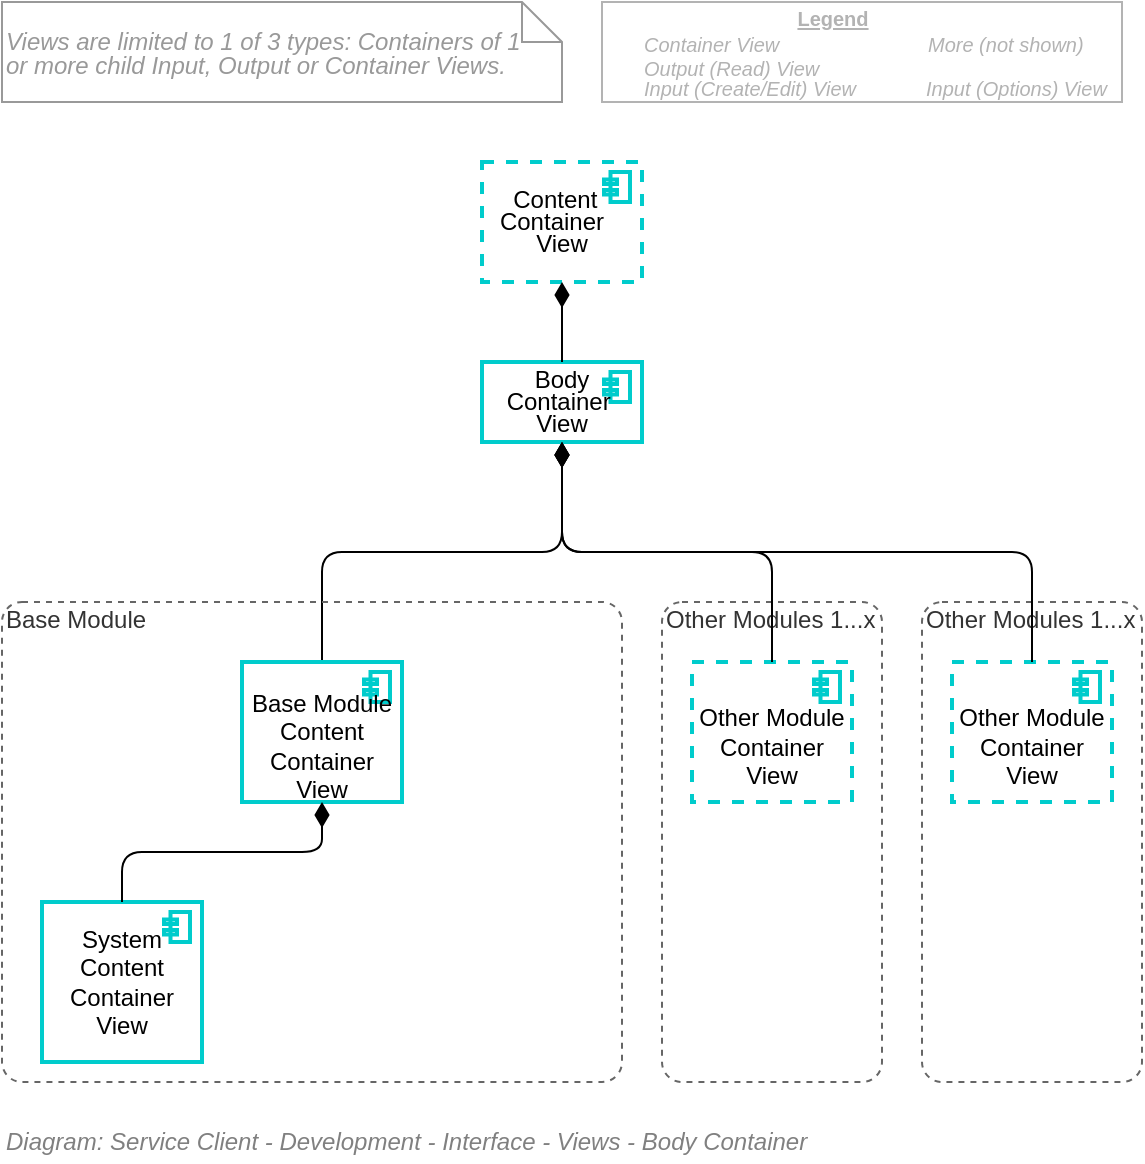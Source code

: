 <mxfile version="20.2.4" type="google"><diagram id="T6xB8X1WCNgvIvb7Gtsa" name="Page-1"><mxGraphModel grid="1" page="1" gridSize="10" guides="1" tooltips="1" connect="1" arrows="1" fold="1" pageScale="1" pageWidth="827" pageHeight="1169" math="0" shadow="0"><root><mxCell id="0"/><mxCell id="1" parent="0"/><mxCell id="4rnOi_MYFwm9VShALybp-1" value="&lt;p style=&quot;line-height: 90%&quot;&gt;&lt;span style=&quot;font-size: 12px&quot;&gt;Body&lt;br style=&quot;font-size: 12px&quot;&gt;&lt;/span&gt;&lt;span style=&quot;font-size: 12px&quot;&gt;Container&amp;nbsp;&lt;br style=&quot;font-size: 12px&quot;&gt;&lt;/span&gt;&lt;span style=&quot;font-size: 12px&quot;&gt;View&lt;br style=&quot;font-size: 12px&quot;&gt;&lt;/span&gt;&lt;/p&gt;" style="html=1;outlineConnect=0;whiteSpace=wrap;fillColor=none;strokeColor=#00CCCC;shape=mxgraph.archimate3.application;appType=comp;archiType=square;fontSize=12;verticalAlign=middle;container=1;collapsible=0;strokeWidth=2;" vertex="1" parent="1"><mxGeometry x="360" y="360" width="80" height="40" as="geometry"/></mxCell><mxCell id="4rnOi_MYFwm9VShALybp-2" value="" style="shape=image;html=1;verticalAlign=top;verticalLabelPosition=bottom;labelBackgroundColor=#ffffff;imageAspect=0;aspect=fixed;image=https://cdn1.iconfinder.com/data/icons/material-core/18/check-box-outline-blank-128.png;strokeColor=#00CCCC;strokeWidth=2;fillColor=none;fontSize=12;align=left;" vertex="1" parent="4rnOi_MYFwm9VShALybp-1"><mxGeometry width="20" height="20" as="geometry"/></mxCell><mxCell id="4rnOi_MYFwm9VShALybp-3" value="" style="html=1;endArrow=diamondThin;endFill=1;edgeStyle=elbowEdgeStyle;elbow=vertical;endSize=10;strokeColor=#000000;fontSize=10;entryX=0.5;entryY=1;entryDx=0;entryDy=0;entryPerimeter=0;exitX=0.5;exitY=0;exitDx=0;exitDy=0;exitPerimeter=0;" edge="1" parent="1" source="4rnOi_MYFwm9VShALybp-5" target="4rnOi_MYFwm9VShALybp-1"><mxGeometry width="160" relative="1" as="geometry"><mxPoint x="380" y="450" as="sourcePoint"/><mxPoint x="340" y="530" as="targetPoint"/></mxGeometry></mxCell><mxCell id="4rnOi_MYFwm9VShALybp-4" value="Base Module" style="rounded=1;whiteSpace=wrap;html=1;shadow=0;glass=0;comic=0;strokeColor=#666666;fillColor=none;fontSize=12;align=left;fontColor=#333333;recursiveResize=0;container=1;collapsible=0;dashed=1;verticalAlign=top;spacing=2;spacingTop=-5;absoluteArcSize=1;" vertex="1" parent="1"><mxGeometry x="120" y="480" width="310" height="240" as="geometry"/></mxCell><mxCell id="4rnOi_MYFwm9VShALybp-5" value="&lt;span style=&quot;font-size: 12px ; line-height: 90%&quot;&gt;&lt;br&gt;Base Module Content&lt;br&gt;Container View&lt;br style=&quot;font-size: 12px&quot;&gt;&lt;/span&gt;" style="html=1;outlineConnect=0;whiteSpace=wrap;fillColor=none;strokeColor=#00CCCC;shape=mxgraph.archimate3.application;appType=comp;archiType=square;fontSize=12;verticalAlign=middle;container=1;collapsible=0;strokeWidth=2;" vertex="1" parent="4rnOi_MYFwm9VShALybp-4"><mxGeometry x="120" y="30" width="80" height="70" as="geometry"/></mxCell><mxCell id="4rnOi_MYFwm9VShALybp-6" value="" style="shape=image;html=1;verticalAlign=top;verticalLabelPosition=bottom;labelBackgroundColor=#ffffff;imageAspect=0;aspect=fixed;image=https://cdn1.iconfinder.com/data/icons/material-core/18/check-box-outline-blank-128.png;strokeColor=#00CCCC;strokeWidth=2;fillColor=none;fontSize=12;align=left;" vertex="1" parent="4rnOi_MYFwm9VShALybp-5"><mxGeometry width="20" height="20" as="geometry"/></mxCell><mxCell id="4rnOi_MYFwm9VShALybp-7" value="&lt;span style=&quot;font-size: 12px ; line-height: 90%&quot;&gt;System&lt;br&gt;Content&lt;br&gt;Container View&lt;br style=&quot;font-size: 12px&quot;&gt;&lt;/span&gt;" style="html=1;outlineConnect=0;whiteSpace=wrap;fillColor=none;strokeColor=#00CCCC;shape=mxgraph.archimate3.application;appType=comp;archiType=square;fontSize=12;verticalAlign=middle;container=1;collapsible=0;strokeWidth=2;" vertex="1" parent="4rnOi_MYFwm9VShALybp-4"><mxGeometry x="20" y="150" width="80" height="80" as="geometry"/></mxCell><mxCell id="4rnOi_MYFwm9VShALybp-8" value="" style="shape=image;html=1;verticalAlign=top;verticalLabelPosition=bottom;labelBackgroundColor=#ffffff;imageAspect=0;aspect=fixed;image=https://cdn1.iconfinder.com/data/icons/material-core/18/check-box-outline-blank-128.png;strokeColor=#00CCCC;strokeWidth=2;fillColor=none;fontSize=12;align=left;" vertex="1" parent="4rnOi_MYFwm9VShALybp-7"><mxGeometry width="20" height="20" as="geometry"/></mxCell><mxCell id="4rnOi_MYFwm9VShALybp-9" value="" style="shape=image;html=1;verticalAlign=top;verticalLabelPosition=bottom;labelBackgroundColor=#ffffff;imageAspect=0;aspect=fixed;image=https://cdn2.iconfinder.com/data/icons/font-awesome/1792/ellipsis-h-128.png;strokeColor=#000000;strokeWidth=3;fillColor=#99FFFF;fontSize=12;fontColor=#000000;opacity=30;align=left;" vertex="1" parent="4rnOi_MYFwm9VShALybp-7"><mxGeometry y="60" width="20" height="20" as="geometry"/></mxCell><mxCell id="4rnOi_MYFwm9VShALybp-10" value="" style="html=1;endArrow=diamondThin;endFill=1;edgeStyle=elbowEdgeStyle;elbow=vertical;endSize=10;strokeColor=#000000;fontSize=10;entryX=0.5;entryY=1;entryDx=0;entryDy=0;entryPerimeter=0;" edge="1" parent="4rnOi_MYFwm9VShALybp-4" source="4rnOi_MYFwm9VShALybp-7" target="4rnOi_MYFwm9VShALybp-5"><mxGeometry width="160" relative="1" as="geometry"><mxPoint x="170" y="40" as="sourcePoint"/><mxPoint x="170" as="targetPoint"/></mxGeometry></mxCell><mxCell id="4rnOi_MYFwm9VShALybp-11" value="Other Modules 1...x" style="rounded=1;whiteSpace=wrap;html=1;shadow=0;glass=0;comic=0;strokeColor=#666666;fillColor=none;fontSize=12;align=left;fontColor=#333333;recursiveResize=0;container=1;collapsible=0;dashed=1;verticalAlign=top;spacing=2;spacingTop=-5;absoluteArcSize=1;" vertex="1" parent="1"><mxGeometry x="450" y="480" width="110" height="240" as="geometry"/></mxCell><mxCell id="4rnOi_MYFwm9VShALybp-12" value="&lt;span style=&quot;font-size: 12px ; line-height: 90%&quot;&gt;&lt;br&gt;Other Module Container View&lt;br style=&quot;font-size: 12px&quot;&gt;&lt;/span&gt;" style="html=1;outlineConnect=0;whiteSpace=wrap;fillColor=none;strokeColor=#00CCCC;shape=mxgraph.archimate3.application;appType=comp;archiType=square;fontSize=12;verticalAlign=middle;container=1;collapsible=0;strokeWidth=2;dashed=1;" vertex="1" parent="4rnOi_MYFwm9VShALybp-11"><mxGeometry x="15" y="30" width="80" height="70" as="geometry"/></mxCell><mxCell id="4rnOi_MYFwm9VShALybp-13" value="" style="shape=image;html=1;verticalAlign=top;verticalLabelPosition=bottom;labelBackgroundColor=#ffffff;imageAspect=0;aspect=fixed;image=https://cdn1.iconfinder.com/data/icons/material-core/18/check-box-outline-blank-128.png;strokeColor=#00CCCC;strokeWidth=2;fillColor=none;fontSize=12;align=left;" vertex="1" parent="4rnOi_MYFwm9VShALybp-12"><mxGeometry width="20" height="20" as="geometry"/></mxCell><mxCell id="4rnOi_MYFwm9VShALybp-14" value="&lt;p style=&quot;line-height: 90% ; font-size: 12px&quot;&gt;&lt;span style=&quot;font-size: 12px&quot;&gt;Content&amp;nbsp;&amp;nbsp;&lt;br style=&quot;font-size: 12px&quot;&gt;&lt;/span&gt;&lt;span style=&quot;font-size: 12px&quot;&gt;Container&amp;nbsp; &amp;nbsp;&lt;br style=&quot;font-size: 12px&quot;&gt;&lt;/span&gt;&lt;span style=&quot;font-size: 12px&quot;&gt;View&lt;br style=&quot;font-size: 12px&quot;&gt;&lt;/span&gt;&lt;/p&gt;" style="html=1;outlineConnect=0;whiteSpace=wrap;fillColor=none;strokeColor=#00CCCC;shape=mxgraph.archimate3.application;appType=comp;archiType=square;fontSize=12;verticalAlign=middle;container=1;collapsible=0;strokeWidth=2;dashed=1;" vertex="1" parent="1"><mxGeometry x="360" y="260" width="80" height="60" as="geometry"/></mxCell><mxCell id="4rnOi_MYFwm9VShALybp-15" value="" style="shape=image;html=1;verticalAlign=top;verticalLabelPosition=bottom;labelBackgroundColor=#ffffff;imageAspect=0;aspect=fixed;image=https://cdn1.iconfinder.com/data/icons/material-core/18/check-box-outline-blank-128.png;strokeColor=#00CCCC;strokeWidth=2;fillColor=none;fontSize=12;align=left;" vertex="1" parent="4rnOi_MYFwm9VShALybp-14"><mxGeometry width="20" height="20" as="geometry"/></mxCell><mxCell id="4rnOi_MYFwm9VShALybp-16" value="" style="shape=image;html=1;verticalAlign=top;verticalLabelPosition=bottom;labelBackgroundColor=#ffffff;imageAspect=0;aspect=fixed;image=https://cdn2.iconfinder.com/data/icons/font-awesome/1792/ellipsis-h-128.png;strokeColor=#000000;strokeWidth=3;fillColor=#99FFFF;fontSize=12;fontColor=#000000;opacity=30;align=left;" vertex="1" parent="4rnOi_MYFwm9VShALybp-14"><mxGeometry y="40" width="20" height="20" as="geometry"/></mxCell><mxCell id="4rnOi_MYFwm9VShALybp-17" value="" style="html=1;endArrow=diamondThin;endFill=1;elbow=vertical;endSize=10;fontSize=8;entryX=0.5;entryY=1;entryDx=0;entryDy=0;entryPerimeter=0;exitX=0.5;exitY=0;exitDx=0;exitDy=0;exitPerimeter=0;" edge="1" parent="1" source="4rnOi_MYFwm9VShALybp-1" target="4rnOi_MYFwm9VShALybp-14"><mxGeometry width="160" relative="1" as="geometry"><mxPoint x="400" y="380" as="sourcePoint"/><mxPoint x="400" y="340" as="targetPoint"/></mxGeometry></mxCell><mxCell id="4rnOi_MYFwm9VShALybp-18" value="Other Modules 1...x" style="rounded=1;whiteSpace=wrap;html=1;shadow=0;glass=0;comic=0;strokeColor=#666666;fillColor=none;fontSize=12;align=left;fontColor=#333333;recursiveResize=0;container=1;collapsible=0;dashed=1;verticalAlign=top;spacing=2;spacingTop=-5;absoluteArcSize=1;" vertex="1" parent="1"><mxGeometry x="580" y="480" width="110" height="240" as="geometry"/></mxCell><mxCell id="4rnOi_MYFwm9VShALybp-19" value="&lt;span style=&quot;font-size: 12px ; line-height: 90%&quot;&gt;&lt;br&gt;Other Module Container View&lt;br style=&quot;font-size: 12px&quot;&gt;&lt;/span&gt;" style="html=1;outlineConnect=0;whiteSpace=wrap;fillColor=none;strokeColor=#00CCCC;shape=mxgraph.archimate3.application;appType=comp;archiType=square;fontSize=12;verticalAlign=middle;container=1;collapsible=0;strokeWidth=2;dashed=1;" vertex="1" parent="4rnOi_MYFwm9VShALybp-18"><mxGeometry x="15" y="30" width="80" height="70" as="geometry"/></mxCell><mxCell id="4rnOi_MYFwm9VShALybp-20" value="" style="shape=image;html=1;verticalAlign=top;verticalLabelPosition=bottom;labelBackgroundColor=#ffffff;imageAspect=0;aspect=fixed;image=https://cdn1.iconfinder.com/data/icons/material-core/18/check-box-outline-blank-128.png;strokeColor=#00CCCC;strokeWidth=2;fillColor=none;fontSize=12;align=left;" vertex="1" parent="4rnOi_MYFwm9VShALybp-19"><mxGeometry width="20" height="20" as="geometry"/></mxCell><mxCell id="4rnOi_MYFwm9VShALybp-21" value="" style="html=1;endArrow=diamondThin;endFill=1;edgeStyle=elbowEdgeStyle;elbow=vertical;endSize=10;strokeColor=#000000;fontSize=10;entryX=0.5;entryY=1;entryDx=0;entryDy=0;entryPerimeter=0;exitX=0.5;exitY=0;exitDx=0;exitDy=0;exitPerimeter=0;" edge="1" parent="1" source="4rnOi_MYFwm9VShALybp-12" target="4rnOi_MYFwm9VShALybp-1"><mxGeometry width="160" relative="1" as="geometry"><mxPoint x="290" y="470" as="sourcePoint"/><mxPoint x="410" y="410" as="targetPoint"/></mxGeometry></mxCell><mxCell id="4rnOi_MYFwm9VShALybp-22" value="" style="html=1;endArrow=diamondThin;endFill=1;edgeStyle=elbowEdgeStyle;elbow=vertical;endSize=10;strokeColor=#000000;fontSize=10;entryX=0.5;entryY=1;entryDx=0;entryDy=0;entryPerimeter=0;exitX=0.5;exitY=0;exitDx=0;exitDy=0;exitPerimeter=0;" edge="1" parent="1" source="4rnOi_MYFwm9VShALybp-19" target="4rnOi_MYFwm9VShALybp-1"><mxGeometry width="160" relative="1" as="geometry"><mxPoint x="515" y="470" as="sourcePoint"/><mxPoint x="410" y="410" as="targetPoint"/></mxGeometry></mxCell><mxCell id="4rnOi_MYFwm9VShALybp-23" value="" style="rounded=0;whiteSpace=wrap;html=1;fontSize=10;align=left;container=1;collapsible=0;fontColor=#B3B3B3;strokeColor=#B3B3B3;" vertex="1" parent="1"><mxGeometry x="420" y="180" width="260" height="50" as="geometry"/></mxCell><mxCell id="4rnOi_MYFwm9VShALybp-24" value="Container View" style="text;html=1;strokeColor=none;fillColor=none;align=left;verticalAlign=middle;whiteSpace=wrap;rounded=0;fontSize=10;fontStyle=2;fontColor=#B3B3B3;" vertex="1" parent="4rnOi_MYFwm9VShALybp-23"><mxGeometry x="18.811" y="16.667" width="111.189" height="8.333" as="geometry"/></mxCell><mxCell id="4rnOi_MYFwm9VShALybp-25" value="Output (Read) View" style="text;html=1;strokeColor=none;fillColor=none;align=left;verticalAlign=middle;whiteSpace=wrap;rounded=0;fontSize=10;fontStyle=2;fontColor=#B3B3B3;" vertex="1" parent="4rnOi_MYFwm9VShALybp-23"><mxGeometry x="18.806" y="30.0" width="111.194" height="6.33" as="geometry"/></mxCell><mxCell id="4rnOi_MYFwm9VShALybp-26" value="Input (Create/Edit) View" style="text;html=1;strokeColor=none;fillColor=none;align=left;verticalAlign=middle;whiteSpace=wrap;rounded=0;fontSize=10;fontStyle=2;fontColor=#B3B3B3;" vertex="1" parent="4rnOi_MYFwm9VShALybp-23"><mxGeometry x="18.811" y="39.333" width="111.189" height="8.333" as="geometry"/></mxCell><mxCell id="4rnOi_MYFwm9VShALybp-27" value="Legend" style="text;html=1;strokeColor=none;fillColor=none;align=center;verticalAlign=middle;whiteSpace=wrap;rounded=0;fontSize=10;fontStyle=5;fontColor=#B3B3B3;" vertex="1" parent="4rnOi_MYFwm9VShALybp-23"><mxGeometry x="28.805" width="172.828" height="16.667" as="geometry"/></mxCell><mxCell id="4rnOi_MYFwm9VShALybp-28" value="" style="shape=image;html=1;verticalAlign=top;verticalLabelPosition=bottom;labelBackgroundColor=#ffffff;imageAspect=0;aspect=fixed;image=https://cdn1.iconfinder.com/data/icons/material-core/18/check-box-outline-blank-128.png;strokeColor=#00CCCC;strokeWidth=2;fillColor=none;fontSize=12;align=left;" vertex="1" parent="4rnOi_MYFwm9VShALybp-23"><mxGeometry x="3.498" y="15.83" width="10.0" height="10.0" as="geometry"/></mxCell><mxCell id="4rnOi_MYFwm9VShALybp-29" value="" style="shape=image;html=1;verticalAlign=top;verticalLabelPosition=bottom;labelBackgroundColor=#ffffff;imageAspect=0;aspect=fixed;image=https://cdn3.iconfinder.com/data/icons/arrow-and-interface-4/28/input-2-128.png;strokeColor=#00CCCC;strokeWidth=2;fillColor=none;fontSize=12;align=left;" vertex="1" parent="4rnOi_MYFwm9VShALybp-23"><mxGeometry x="3.498" y="39.33" width="10.0" height="10.0" as="geometry"/></mxCell><mxCell id="4rnOi_MYFwm9VShALybp-30" value="" style="shape=image;html=1;verticalAlign=top;verticalLabelPosition=bottom;labelBackgroundColor=#ffffff;imageAspect=0;aspect=fixed;image=https://cdn1.iconfinder.com/data/icons/essential-pack-3/24/82.output-128.png;strokeColor=#00CCCC;strokeWidth=2;fillColor=none;fontSize=12;align=left;" vertex="1" parent="4rnOi_MYFwm9VShALybp-23"><mxGeometry x="3.498" y="28.17" width="10.0" height="10.0" as="geometry"/></mxCell><mxCell id="4rnOi_MYFwm9VShALybp-31" value="" style="shape=image;html=1;verticalAlign=top;verticalLabelPosition=bottom;labelBackgroundColor=#ffffff;imageAspect=0;aspect=fixed;image=https://cdn2.iconfinder.com/data/icons/font-awesome/1792/ellipsis-h-128.png;strokeColor=#000000;strokeWidth=2;fillColor=#D4E1F5;fontSize=12;fontColor=#000000;opacity=80;align=left;" vertex="1" parent="4rnOi_MYFwm9VShALybp-23"><mxGeometry x="141.667" y="17.0" width="10.0" height="10.0" as="geometry"/></mxCell><mxCell id="4rnOi_MYFwm9VShALybp-32" value="More (not shown)" style="text;html=1;strokeColor=none;fillColor=none;align=left;verticalAlign=middle;whiteSpace=wrap;rounded=0;fontSize=10;fontStyle=2;fontColor=#B3B3B3;" vertex="1" parent="4rnOi_MYFwm9VShALybp-23"><mxGeometry x="161.481" y="18.0" width="98.519" height="6.67" as="geometry"/></mxCell><mxCell id="4rnOi_MYFwm9VShALybp-33" value="" style="shape=image;html=1;verticalAlign=top;verticalLabelPosition=bottom;labelBackgroundColor=none;imageAspect=0;aspect=fixed;image=https://cdn4.iconfinder.com/data/icons/free-ui/64/v-35-128.png;strokeColor=#000000;strokeWidth=3;fillColor=#99FFFF;fontSize=12;fontColor=#000000;align=left;" vertex="1" parent="4rnOi_MYFwm9VShALybp-23"><mxGeometry x="141.667" y="38.0" width="10.0" height="10.0" as="geometry"/></mxCell><mxCell id="4rnOi_MYFwm9VShALybp-34" value="Input (Options) View" style="text;html=1;strokeColor=none;fillColor=none;align=left;verticalAlign=middle;whiteSpace=wrap;rounded=0;fontSize=10;fontStyle=2;fontColor=#B3B3B3;" vertex="1" parent="4rnOi_MYFwm9VShALybp-23"><mxGeometry x="160.003" y="40.0" width="98.519" height="6.67" as="geometry"/></mxCell><mxCell id="4rnOi_MYFwm9VShALybp-35" value="" style="group;spacingRight=21;" connectable="0" vertex="1" parent="1"><mxGeometry x="120" y="180" width="560" height="50" as="geometry"/></mxCell><UserObject label="&lt;p style=&quot;line-height: 100%&quot;&gt;Views are limited to 1 of 3 types: Containers of 1 or more child Input, Output or Container Views.&lt;/p&gt;" link="https://drive.google.com/file/d/1oMV0IeGAAscQwm4mQmpwyKH3BHNU0Zv-/view?usp=sharing" id="4rnOi_MYFwm9VShALybp-36"><mxCell style="shape=note;size=20;whiteSpace=wrap;html=1;strokeWidth=1;fillColor=none;fontSize=12;align=left;fontStyle=2;strokeColor=#999999;fontColor=#999999;spacingRight=8;verticalAlign=middle;" vertex="1" parent="4rnOi_MYFwm9VShALybp-35"><mxGeometry width="280" height="50" as="geometry"/></mxCell></UserObject><mxCell id="4rnOi_MYFwm9VShALybp-37" value="&lt;font style=&quot;font-size: 12px&quot;&gt;Diagram: Service Client - Development - Interface - Views - Body Container&lt;/font&gt;" style="text;strokeColor=none;fillColor=none;html=1;fontSize=12;fontStyle=2;verticalAlign=middle;align=left;shadow=0;glass=0;comic=0;opacity=30;fontColor=#808080;" vertex="1" parent="1"><mxGeometry x="120" y="740" width="520" height="20" as="geometry"/></mxCell></root></mxGraphModel></diagram></mxfile>